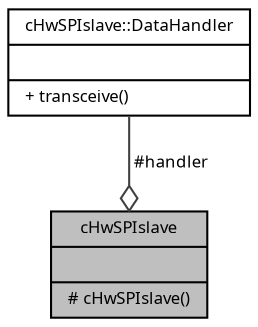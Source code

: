 digraph "cHwSPIslave"
{
  edge [fontname="Sans",fontsize="8",labelfontname="Sans",labelfontsize="8"];
  node [fontname="Sans",fontsize="8",shape=record];
  Node1 [label="{cHwSPIslave\n||# cHwSPIslave()\l}",height=0.2,width=0.4,color="black", fillcolor="grey75", style="filled", fontcolor="black"];
  Node2 -> Node1 [color="grey25",fontsize="8",style="solid",label=" #handler" ,arrowhead="odiamond",fontname="Sans"];
  Node2 [label="{cHwSPIslave::DataHandler\n||+ transceive()\l}",height=0.2,width=0.4,color="black", fillcolor="white", style="filled",URL="$classc_hw_s_p_islave_1_1_data_handler.html"];
}
